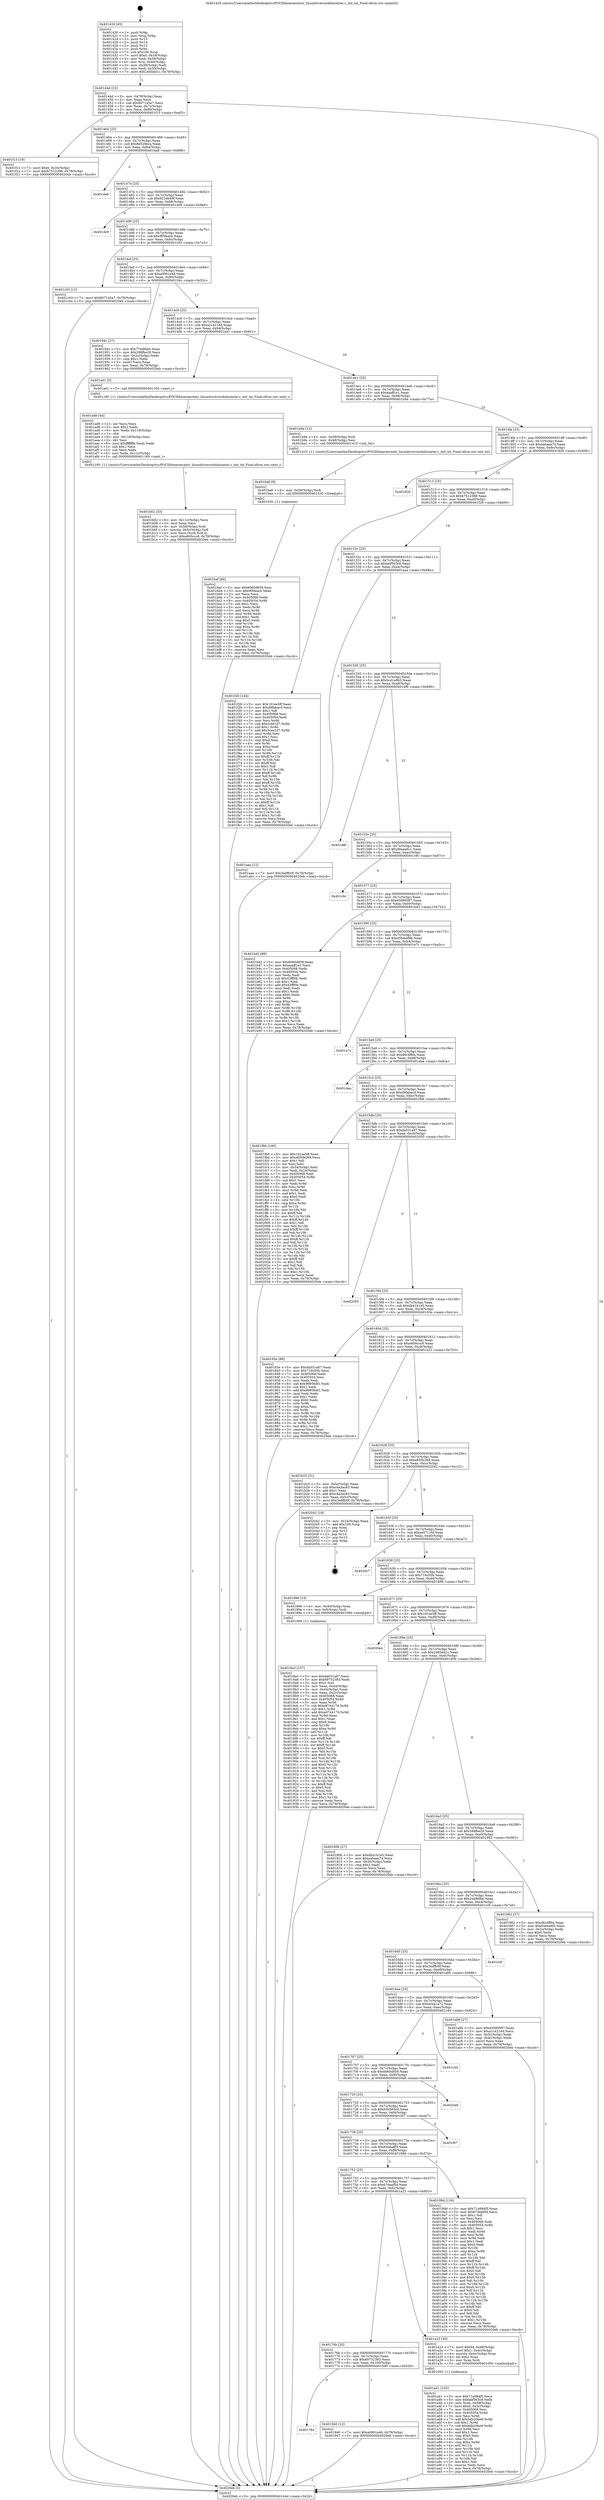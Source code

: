 digraph "0x401420" {
  label = "0x401420 (/mnt/c/Users/mathe/Desktop/tcc/POCII/binaries/extr_linuxdriversisdnhisaxtei.c_init_tei_Final-ollvm.out::main(0))"
  labelloc = "t"
  node[shape=record]

  Entry [label="",width=0.3,height=0.3,shape=circle,fillcolor=black,style=filled]
  "0x40144d" [label="{
     0x40144d [23]\l
     | [instrs]\l
     &nbsp;&nbsp;0x40144d \<+3\>: mov -0x78(%rbp),%eax\l
     &nbsp;&nbsp;0x401450 \<+2\>: mov %eax,%ecx\l
     &nbsp;&nbsp;0x401452 \<+6\>: sub $0x807145a7,%ecx\l
     &nbsp;&nbsp;0x401458 \<+3\>: mov %eax,-0x7c(%rbp)\l
     &nbsp;&nbsp;0x40145b \<+3\>: mov %ecx,-0x80(%rbp)\l
     &nbsp;&nbsp;0x40145e \<+6\>: je 0000000000401f13 \<main+0xaf3\>\l
  }"]
  "0x401f13" [label="{
     0x401f13 [19]\l
     | [instrs]\l
     &nbsp;&nbsp;0x401f13 \<+7\>: movl $0x0,-0x34(%rbp)\l
     &nbsp;&nbsp;0x401f1a \<+7\>: movl $0xb7512398,-0x78(%rbp)\l
     &nbsp;&nbsp;0x401f21 \<+5\>: jmp 00000000004020eb \<main+0xccb\>\l
  }"]
  "0x401464" [label="{
     0x401464 [25]\l
     | [instrs]\l
     &nbsp;&nbsp;0x401464 \<+5\>: jmp 0000000000401469 \<main+0x49\>\l
     &nbsp;&nbsp;0x401469 \<+3\>: mov -0x7c(%rbp),%eax\l
     &nbsp;&nbsp;0x40146c \<+5\>: sub $0x8e529eca,%eax\l
     &nbsp;&nbsp;0x401471 \<+6\>: mov %eax,-0x84(%rbp)\l
     &nbsp;&nbsp;0x401477 \<+6\>: je 0000000000401da8 \<main+0x988\>\l
  }"]
  Exit [label="",width=0.3,height=0.3,shape=circle,fillcolor=black,style=filled,peripheries=2]
  "0x401da8" [label="{
     0x401da8\l
  }", style=dashed]
  "0x40147d" [label="{
     0x40147d [25]\l
     | [instrs]\l
     &nbsp;&nbsp;0x40147d \<+5\>: jmp 0000000000401482 \<main+0x62\>\l
     &nbsp;&nbsp;0x401482 \<+3\>: mov -0x7c(%rbp),%eax\l
     &nbsp;&nbsp;0x401485 \<+5\>: sub $0x9234b49f,%eax\l
     &nbsp;&nbsp;0x40148a \<+6\>: mov %eax,-0x88(%rbp)\l
     &nbsp;&nbsp;0x401490 \<+6\>: je 0000000000401dc9 \<main+0x9a9\>\l
  }"]
  "0x401baf" [label="{
     0x401baf [84]\l
     | [instrs]\l
     &nbsp;&nbsp;0x401baf \<+5\>: mov $0x6060d859,%esi\l
     &nbsp;&nbsp;0x401bb4 \<+5\>: mov $0x9f5feacb,%eax\l
     &nbsp;&nbsp;0x401bb9 \<+2\>: xor %ecx,%ecx\l
     &nbsp;&nbsp;0x401bbb \<+7\>: mov 0x405068,%edx\l
     &nbsp;&nbsp;0x401bc2 \<+8\>: mov 0x405054,%r8d\l
     &nbsp;&nbsp;0x401bca \<+3\>: sub $0x1,%ecx\l
     &nbsp;&nbsp;0x401bcd \<+3\>: mov %edx,%r9d\l
     &nbsp;&nbsp;0x401bd0 \<+3\>: add %ecx,%r9d\l
     &nbsp;&nbsp;0x401bd3 \<+4\>: imul %r9d,%edx\l
     &nbsp;&nbsp;0x401bd7 \<+3\>: and $0x1,%edx\l
     &nbsp;&nbsp;0x401bda \<+3\>: cmp $0x0,%edx\l
     &nbsp;&nbsp;0x401bdd \<+4\>: sete %r10b\l
     &nbsp;&nbsp;0x401be1 \<+4\>: cmp $0xa,%r8d\l
     &nbsp;&nbsp;0x401be5 \<+4\>: setl %r11b\l
     &nbsp;&nbsp;0x401be9 \<+3\>: mov %r10b,%bl\l
     &nbsp;&nbsp;0x401bec \<+3\>: and %r11b,%bl\l
     &nbsp;&nbsp;0x401bef \<+3\>: xor %r11b,%r10b\l
     &nbsp;&nbsp;0x401bf2 \<+3\>: or %r10b,%bl\l
     &nbsp;&nbsp;0x401bf5 \<+3\>: test $0x1,%bl\l
     &nbsp;&nbsp;0x401bf8 \<+3\>: cmovne %eax,%esi\l
     &nbsp;&nbsp;0x401bfb \<+3\>: mov %esi,-0x78(%rbp)\l
     &nbsp;&nbsp;0x401bfe \<+5\>: jmp 00000000004020eb \<main+0xccb\>\l
  }"]
  "0x401dc9" [label="{
     0x401dc9\l
  }", style=dashed]
  "0x401496" [label="{
     0x401496 [25]\l
     | [instrs]\l
     &nbsp;&nbsp;0x401496 \<+5\>: jmp 000000000040149b \<main+0x7b\>\l
     &nbsp;&nbsp;0x40149b \<+3\>: mov -0x7c(%rbp),%eax\l
     &nbsp;&nbsp;0x40149e \<+5\>: sub $0x9f5feacb,%eax\l
     &nbsp;&nbsp;0x4014a3 \<+6\>: mov %eax,-0x8c(%rbp)\l
     &nbsp;&nbsp;0x4014a9 \<+6\>: je 0000000000401c03 \<main+0x7e3\>\l
  }"]
  "0x401ba6" [label="{
     0x401ba6 [9]\l
     | [instrs]\l
     &nbsp;&nbsp;0x401ba6 \<+4\>: mov -0x58(%rbp),%rdi\l
     &nbsp;&nbsp;0x401baa \<+5\>: call 0000000000401030 \<free@plt\>\l
     | [calls]\l
     &nbsp;&nbsp;0x401030 \{1\} (unknown)\l
  }"]
  "0x401c03" [label="{
     0x401c03 [12]\l
     | [instrs]\l
     &nbsp;&nbsp;0x401c03 \<+7\>: movl $0x807145a7,-0x78(%rbp)\l
     &nbsp;&nbsp;0x401c0a \<+5\>: jmp 00000000004020eb \<main+0xccb\>\l
  }"]
  "0x4014af" [label="{
     0x4014af [25]\l
     | [instrs]\l
     &nbsp;&nbsp;0x4014af \<+5\>: jmp 00000000004014b4 \<main+0x94\>\l
     &nbsp;&nbsp;0x4014b4 \<+3\>: mov -0x7c(%rbp),%eax\l
     &nbsp;&nbsp;0x4014b7 \<+5\>: sub $0xa0901e48,%eax\l
     &nbsp;&nbsp;0x4014bc \<+6\>: mov %eax,-0x90(%rbp)\l
     &nbsp;&nbsp;0x4014c2 \<+6\>: je 000000000040194c \<main+0x52c\>\l
  }"]
  "0x401b02" [label="{
     0x401b02 [33]\l
     | [instrs]\l
     &nbsp;&nbsp;0x401b02 \<+6\>: mov -0x11c(%rbp),%ecx\l
     &nbsp;&nbsp;0x401b08 \<+3\>: imul %eax,%ecx\l
     &nbsp;&nbsp;0x401b0b \<+4\>: mov -0x58(%rbp),%rdi\l
     &nbsp;&nbsp;0x401b0f \<+4\>: movslq -0x5c(%rbp),%r8\l
     &nbsp;&nbsp;0x401b13 \<+4\>: mov %ecx,(%rdi,%r8,4)\l
     &nbsp;&nbsp;0x401b17 \<+7\>: movl $0xe600ccc9,-0x78(%rbp)\l
     &nbsp;&nbsp;0x401b1e \<+5\>: jmp 00000000004020eb \<main+0xccb\>\l
  }"]
  "0x40194c" [label="{
     0x40194c [27]\l
     | [instrs]\l
     &nbsp;&nbsp;0x40194c \<+5\>: mov $0x77edfd44,%eax\l
     &nbsp;&nbsp;0x401951 \<+5\>: mov $0x288fbe29,%ecx\l
     &nbsp;&nbsp;0x401956 \<+3\>: mov -0x2c(%rbp),%edx\l
     &nbsp;&nbsp;0x401959 \<+3\>: cmp $0x1,%edx\l
     &nbsp;&nbsp;0x40195c \<+3\>: cmovl %ecx,%eax\l
     &nbsp;&nbsp;0x40195f \<+3\>: mov %eax,-0x78(%rbp)\l
     &nbsp;&nbsp;0x401962 \<+5\>: jmp 00000000004020eb \<main+0xccb\>\l
  }"]
  "0x4014c8" [label="{
     0x4014c8 [25]\l
     | [instrs]\l
     &nbsp;&nbsp;0x4014c8 \<+5\>: jmp 00000000004014cd \<main+0xad\>\l
     &nbsp;&nbsp;0x4014cd \<+3\>: mov -0x7c(%rbp),%eax\l
     &nbsp;&nbsp;0x4014d0 \<+5\>: sub $0xa1c4216d,%eax\l
     &nbsp;&nbsp;0x4014d5 \<+6\>: mov %eax,-0x94(%rbp)\l
     &nbsp;&nbsp;0x4014db \<+6\>: je 0000000000401ad1 \<main+0x6b1\>\l
  }"]
  "0x401ad6" [label="{
     0x401ad6 [44]\l
     | [instrs]\l
     &nbsp;&nbsp;0x401ad6 \<+2\>: xor %ecx,%ecx\l
     &nbsp;&nbsp;0x401ad8 \<+5\>: mov $0x2,%edx\l
     &nbsp;&nbsp;0x401add \<+6\>: mov %edx,-0x118(%rbp)\l
     &nbsp;&nbsp;0x401ae3 \<+1\>: cltd\l
     &nbsp;&nbsp;0x401ae4 \<+6\>: mov -0x118(%rbp),%esi\l
     &nbsp;&nbsp;0x401aea \<+2\>: idiv %esi\l
     &nbsp;&nbsp;0x401aec \<+6\>: imul $0xfffffffe,%edx,%edx\l
     &nbsp;&nbsp;0x401af2 \<+3\>: sub $0x1,%ecx\l
     &nbsp;&nbsp;0x401af5 \<+2\>: sub %ecx,%edx\l
     &nbsp;&nbsp;0x401af7 \<+6\>: mov %edx,-0x11c(%rbp)\l
     &nbsp;&nbsp;0x401afd \<+5\>: call 0000000000401160 \<next_i\>\l
     | [calls]\l
     &nbsp;&nbsp;0x401160 \{1\} (/mnt/c/Users/mathe/Desktop/tcc/POCII/binaries/extr_linuxdriversisdnhisaxtei.c_init_tei_Final-ollvm.out::next_i)\l
  }"]
  "0x401ad1" [label="{
     0x401ad1 [5]\l
     | [instrs]\l
     &nbsp;&nbsp;0x401ad1 \<+5\>: call 0000000000401160 \<next_i\>\l
     | [calls]\l
     &nbsp;&nbsp;0x401160 \{1\} (/mnt/c/Users/mathe/Desktop/tcc/POCII/binaries/extr_linuxdriversisdnhisaxtei.c_init_tei_Final-ollvm.out::next_i)\l
  }"]
  "0x4014e1" [label="{
     0x4014e1 [25]\l
     | [instrs]\l
     &nbsp;&nbsp;0x4014e1 \<+5\>: jmp 00000000004014e6 \<main+0xc6\>\l
     &nbsp;&nbsp;0x4014e6 \<+3\>: mov -0x7c(%rbp),%eax\l
     &nbsp;&nbsp;0x4014e9 \<+5\>: sub $0xaaaff1e1,%eax\l
     &nbsp;&nbsp;0x4014ee \<+6\>: mov %eax,-0x98(%rbp)\l
     &nbsp;&nbsp;0x4014f4 \<+6\>: je 0000000000401b9a \<main+0x77a\>\l
  }"]
  "0x401a41" [label="{
     0x401a41 [105]\l
     | [instrs]\l
     &nbsp;&nbsp;0x401a41 \<+5\>: mov $0x71a984f5,%ecx\l
     &nbsp;&nbsp;0x401a46 \<+5\>: mov $0xbbf563c8,%edx\l
     &nbsp;&nbsp;0x401a4b \<+4\>: mov %rax,-0x58(%rbp)\l
     &nbsp;&nbsp;0x401a4f \<+7\>: movl $0x0,-0x5c(%rbp)\l
     &nbsp;&nbsp;0x401a56 \<+7\>: mov 0x405068,%esi\l
     &nbsp;&nbsp;0x401a5d \<+8\>: mov 0x405054,%r8d\l
     &nbsp;&nbsp;0x401a65 \<+3\>: mov %esi,%r9d\l
     &nbsp;&nbsp;0x401a68 \<+7\>: add $0xbdb20be9,%r9d\l
     &nbsp;&nbsp;0x401a6f \<+4\>: sub $0x1,%r9d\l
     &nbsp;&nbsp;0x401a73 \<+7\>: sub $0xbdb20be9,%r9d\l
     &nbsp;&nbsp;0x401a7a \<+4\>: imul %r9d,%esi\l
     &nbsp;&nbsp;0x401a7e \<+3\>: and $0x1,%esi\l
     &nbsp;&nbsp;0x401a81 \<+3\>: cmp $0x0,%esi\l
     &nbsp;&nbsp;0x401a84 \<+4\>: sete %r10b\l
     &nbsp;&nbsp;0x401a88 \<+4\>: cmp $0xa,%r8d\l
     &nbsp;&nbsp;0x401a8c \<+4\>: setl %r11b\l
     &nbsp;&nbsp;0x401a90 \<+3\>: mov %r10b,%bl\l
     &nbsp;&nbsp;0x401a93 \<+3\>: and %r11b,%bl\l
     &nbsp;&nbsp;0x401a96 \<+3\>: xor %r11b,%r10b\l
     &nbsp;&nbsp;0x401a99 \<+3\>: or %r10b,%bl\l
     &nbsp;&nbsp;0x401a9c \<+3\>: test $0x1,%bl\l
     &nbsp;&nbsp;0x401a9f \<+3\>: cmovne %edx,%ecx\l
     &nbsp;&nbsp;0x401aa2 \<+3\>: mov %ecx,-0x78(%rbp)\l
     &nbsp;&nbsp;0x401aa5 \<+5\>: jmp 00000000004020eb \<main+0xccb\>\l
  }"]
  "0x401b9a" [label="{
     0x401b9a [12]\l
     | [instrs]\l
     &nbsp;&nbsp;0x401b9a \<+4\>: mov -0x58(%rbp),%rdi\l
     &nbsp;&nbsp;0x401b9e \<+3\>: mov -0x48(%rbp),%esi\l
     &nbsp;&nbsp;0x401ba1 \<+5\>: call 0000000000401410 \<init_tei\>\l
     | [calls]\l
     &nbsp;&nbsp;0x401410 \{1\} (/mnt/c/Users/mathe/Desktop/tcc/POCII/binaries/extr_linuxdriversisdnhisaxtei.c_init_tei_Final-ollvm.out::init_tei)\l
  }"]
  "0x4014fa" [label="{
     0x4014fa [25]\l
     | [instrs]\l
     &nbsp;&nbsp;0x4014fa \<+5\>: jmp 00000000004014ff \<main+0xdf\>\l
     &nbsp;&nbsp;0x4014ff \<+3\>: mov -0x7c(%rbp),%eax\l
     &nbsp;&nbsp;0x401502 \<+5\>: sub $0xaabaea74,%eax\l
     &nbsp;&nbsp;0x401507 \<+6\>: mov %eax,-0x9c(%rbp)\l
     &nbsp;&nbsp;0x40150d \<+6\>: je 0000000000401826 \<main+0x406\>\l
  }"]
  "0x401784" [label="{
     0x401784\l
  }", style=dashed]
  "0x401826" [label="{
     0x401826\l
  }", style=dashed]
  "0x401513" [label="{
     0x401513 [25]\l
     | [instrs]\l
     &nbsp;&nbsp;0x401513 \<+5\>: jmp 0000000000401518 \<main+0xf8\>\l
     &nbsp;&nbsp;0x401518 \<+3\>: mov -0x7c(%rbp),%eax\l
     &nbsp;&nbsp;0x40151b \<+5\>: sub $0xb7512398,%eax\l
     &nbsp;&nbsp;0x401520 \<+6\>: mov %eax,-0xa0(%rbp)\l
     &nbsp;&nbsp;0x401526 \<+6\>: je 0000000000401f26 \<main+0xb06\>\l
  }"]
  "0x401940" [label="{
     0x401940 [12]\l
     | [instrs]\l
     &nbsp;&nbsp;0x401940 \<+7\>: movl $0xa0901e48,-0x78(%rbp)\l
     &nbsp;&nbsp;0x401947 \<+5\>: jmp 00000000004020eb \<main+0xccb\>\l
  }"]
  "0x401f26" [label="{
     0x401f26 [144]\l
     | [instrs]\l
     &nbsp;&nbsp;0x401f26 \<+5\>: mov $0x191ee5ff,%eax\l
     &nbsp;&nbsp;0x401f2b \<+5\>: mov $0xd9fabac4,%ecx\l
     &nbsp;&nbsp;0x401f30 \<+2\>: mov $0x1,%dl\l
     &nbsp;&nbsp;0x401f32 \<+7\>: mov 0x405068,%esi\l
     &nbsp;&nbsp;0x401f39 \<+7\>: mov 0x405054,%edi\l
     &nbsp;&nbsp;0x401f40 \<+3\>: mov %esi,%r8d\l
     &nbsp;&nbsp;0x401f43 \<+7\>: sub $0x3cee1d7,%r8d\l
     &nbsp;&nbsp;0x401f4a \<+4\>: sub $0x1,%r8d\l
     &nbsp;&nbsp;0x401f4e \<+7\>: add $0x3cee1d7,%r8d\l
     &nbsp;&nbsp;0x401f55 \<+4\>: imul %r8d,%esi\l
     &nbsp;&nbsp;0x401f59 \<+3\>: and $0x1,%esi\l
     &nbsp;&nbsp;0x401f5c \<+3\>: cmp $0x0,%esi\l
     &nbsp;&nbsp;0x401f5f \<+4\>: sete %r9b\l
     &nbsp;&nbsp;0x401f63 \<+3\>: cmp $0xa,%edi\l
     &nbsp;&nbsp;0x401f66 \<+4\>: setl %r10b\l
     &nbsp;&nbsp;0x401f6a \<+3\>: mov %r9b,%r11b\l
     &nbsp;&nbsp;0x401f6d \<+4\>: xor $0xff,%r11b\l
     &nbsp;&nbsp;0x401f71 \<+3\>: mov %r10b,%bl\l
     &nbsp;&nbsp;0x401f74 \<+3\>: xor $0xff,%bl\l
     &nbsp;&nbsp;0x401f77 \<+3\>: xor $0x1,%dl\l
     &nbsp;&nbsp;0x401f7a \<+3\>: mov %r11b,%r14b\l
     &nbsp;&nbsp;0x401f7d \<+4\>: and $0xff,%r14b\l
     &nbsp;&nbsp;0x401f81 \<+3\>: and %dl,%r9b\l
     &nbsp;&nbsp;0x401f84 \<+3\>: mov %bl,%r15b\l
     &nbsp;&nbsp;0x401f87 \<+4\>: and $0xff,%r15b\l
     &nbsp;&nbsp;0x401f8b \<+3\>: and %dl,%r10b\l
     &nbsp;&nbsp;0x401f8e \<+3\>: or %r9b,%r14b\l
     &nbsp;&nbsp;0x401f91 \<+3\>: or %r10b,%r15b\l
     &nbsp;&nbsp;0x401f94 \<+3\>: xor %r15b,%r14b\l
     &nbsp;&nbsp;0x401f97 \<+3\>: or %bl,%r11b\l
     &nbsp;&nbsp;0x401f9a \<+4\>: xor $0xff,%r11b\l
     &nbsp;&nbsp;0x401f9e \<+3\>: or $0x1,%dl\l
     &nbsp;&nbsp;0x401fa1 \<+3\>: and %dl,%r11b\l
     &nbsp;&nbsp;0x401fa4 \<+3\>: or %r11b,%r14b\l
     &nbsp;&nbsp;0x401fa7 \<+4\>: test $0x1,%r14b\l
     &nbsp;&nbsp;0x401fab \<+3\>: cmovne %ecx,%eax\l
     &nbsp;&nbsp;0x401fae \<+3\>: mov %eax,-0x78(%rbp)\l
     &nbsp;&nbsp;0x401fb1 \<+5\>: jmp 00000000004020eb \<main+0xccb\>\l
  }"]
  "0x40152c" [label="{
     0x40152c [25]\l
     | [instrs]\l
     &nbsp;&nbsp;0x40152c \<+5\>: jmp 0000000000401531 \<main+0x111\>\l
     &nbsp;&nbsp;0x401531 \<+3\>: mov -0x7c(%rbp),%eax\l
     &nbsp;&nbsp;0x401534 \<+5\>: sub $0xbbf563c8,%eax\l
     &nbsp;&nbsp;0x401539 \<+6\>: mov %eax,-0xa4(%rbp)\l
     &nbsp;&nbsp;0x40153f \<+6\>: je 0000000000401aaa \<main+0x68a\>\l
  }"]
  "0x40176b" [label="{
     0x40176b [25]\l
     | [instrs]\l
     &nbsp;&nbsp;0x40176b \<+5\>: jmp 0000000000401770 \<main+0x350\>\l
     &nbsp;&nbsp;0x401770 \<+3\>: mov -0x7c(%rbp),%eax\l
     &nbsp;&nbsp;0x401773 \<+5\>: sub $0x69752383,%eax\l
     &nbsp;&nbsp;0x401778 \<+6\>: mov %eax,-0x100(%rbp)\l
     &nbsp;&nbsp;0x40177e \<+6\>: je 0000000000401940 \<main+0x520\>\l
  }"]
  "0x401aaa" [label="{
     0x401aaa [12]\l
     | [instrs]\l
     &nbsp;&nbsp;0x401aaa \<+7\>: movl $0x3edffc0f,-0x78(%rbp)\l
     &nbsp;&nbsp;0x401ab1 \<+5\>: jmp 00000000004020eb \<main+0xccb\>\l
  }"]
  "0x401545" [label="{
     0x401545 [25]\l
     | [instrs]\l
     &nbsp;&nbsp;0x401545 \<+5\>: jmp 000000000040154a \<main+0x12a\>\l
     &nbsp;&nbsp;0x40154a \<+3\>: mov -0x7c(%rbp),%eax\l
     &nbsp;&nbsp;0x40154d \<+5\>: sub $0xbcd1a9b5,%eax\l
     &nbsp;&nbsp;0x401552 \<+6\>: mov %eax,-0xa8(%rbp)\l
     &nbsp;&nbsp;0x401558 \<+6\>: je 0000000000401df6 \<main+0x9d6\>\l
  }"]
  "0x401a23" [label="{
     0x401a23 [30]\l
     | [instrs]\l
     &nbsp;&nbsp;0x401a23 \<+7\>: movl $0x64,-0x48(%rbp)\l
     &nbsp;&nbsp;0x401a2a \<+7\>: movl $0x1,-0x4c(%rbp)\l
     &nbsp;&nbsp;0x401a31 \<+4\>: movslq -0x4c(%rbp),%rax\l
     &nbsp;&nbsp;0x401a35 \<+4\>: shl $0x2,%rax\l
     &nbsp;&nbsp;0x401a39 \<+3\>: mov %rax,%rdi\l
     &nbsp;&nbsp;0x401a3c \<+5\>: call 0000000000401050 \<malloc@plt\>\l
     | [calls]\l
     &nbsp;&nbsp;0x401050 \{1\} (unknown)\l
  }"]
  "0x401df6" [label="{
     0x401df6\l
  }", style=dashed]
  "0x40155e" [label="{
     0x40155e [25]\l
     | [instrs]\l
     &nbsp;&nbsp;0x40155e \<+5\>: jmp 0000000000401563 \<main+0x143\>\l
     &nbsp;&nbsp;0x401563 \<+3\>: mov -0x7c(%rbp),%eax\l
     &nbsp;&nbsp;0x401566 \<+5\>: sub $0xd0aaa6c1,%eax\l
     &nbsp;&nbsp;0x40156b \<+6\>: mov %eax,-0xac(%rbp)\l
     &nbsp;&nbsp;0x401571 \<+6\>: je 0000000000401c9c \<main+0x87c\>\l
  }"]
  "0x401752" [label="{
     0x401752 [25]\l
     | [instrs]\l
     &nbsp;&nbsp;0x401752 \<+5\>: jmp 0000000000401757 \<main+0x337\>\l
     &nbsp;&nbsp;0x401757 \<+3\>: mov -0x7c(%rbp),%eax\l
     &nbsp;&nbsp;0x40175a \<+5\>: sub $0x67deaf5d,%eax\l
     &nbsp;&nbsp;0x40175f \<+6\>: mov %eax,-0xfc(%rbp)\l
     &nbsp;&nbsp;0x401765 \<+6\>: je 0000000000401a23 \<main+0x603\>\l
  }"]
  "0x401c9c" [label="{
     0x401c9c\l
  }", style=dashed]
  "0x401577" [label="{
     0x401577 [25]\l
     | [instrs]\l
     &nbsp;&nbsp;0x401577 \<+5\>: jmp 000000000040157c \<main+0x15c\>\l
     &nbsp;&nbsp;0x40157c \<+3\>: mov -0x7c(%rbp),%eax\l
     &nbsp;&nbsp;0x40157f \<+5\>: sub $0xd3089587,%eax\l
     &nbsp;&nbsp;0x401584 \<+6\>: mov %eax,-0xb0(%rbp)\l
     &nbsp;&nbsp;0x40158a \<+6\>: je 0000000000401b42 \<main+0x722\>\l
  }"]
  "0x40199d" [label="{
     0x40199d [134]\l
     | [instrs]\l
     &nbsp;&nbsp;0x40199d \<+5\>: mov $0x71a984f5,%eax\l
     &nbsp;&nbsp;0x4019a2 \<+5\>: mov $0x67deaf5d,%ecx\l
     &nbsp;&nbsp;0x4019a7 \<+2\>: mov $0x1,%dl\l
     &nbsp;&nbsp;0x4019a9 \<+2\>: xor %esi,%esi\l
     &nbsp;&nbsp;0x4019ab \<+7\>: mov 0x405068,%edi\l
     &nbsp;&nbsp;0x4019b2 \<+8\>: mov 0x405054,%r8d\l
     &nbsp;&nbsp;0x4019ba \<+3\>: sub $0x1,%esi\l
     &nbsp;&nbsp;0x4019bd \<+3\>: mov %edi,%r9d\l
     &nbsp;&nbsp;0x4019c0 \<+3\>: add %esi,%r9d\l
     &nbsp;&nbsp;0x4019c3 \<+4\>: imul %r9d,%edi\l
     &nbsp;&nbsp;0x4019c7 \<+3\>: and $0x1,%edi\l
     &nbsp;&nbsp;0x4019ca \<+3\>: cmp $0x0,%edi\l
     &nbsp;&nbsp;0x4019cd \<+4\>: sete %r10b\l
     &nbsp;&nbsp;0x4019d1 \<+4\>: cmp $0xa,%r8d\l
     &nbsp;&nbsp;0x4019d5 \<+4\>: setl %r11b\l
     &nbsp;&nbsp;0x4019d9 \<+3\>: mov %r10b,%bl\l
     &nbsp;&nbsp;0x4019dc \<+3\>: xor $0xff,%bl\l
     &nbsp;&nbsp;0x4019df \<+3\>: mov %r11b,%r14b\l
     &nbsp;&nbsp;0x4019e2 \<+4\>: xor $0xff,%r14b\l
     &nbsp;&nbsp;0x4019e6 \<+3\>: xor $0x0,%dl\l
     &nbsp;&nbsp;0x4019e9 \<+3\>: mov %bl,%r15b\l
     &nbsp;&nbsp;0x4019ec \<+4\>: and $0x0,%r15b\l
     &nbsp;&nbsp;0x4019f0 \<+3\>: and %dl,%r10b\l
     &nbsp;&nbsp;0x4019f3 \<+3\>: mov %r14b,%r12b\l
     &nbsp;&nbsp;0x4019f6 \<+4\>: and $0x0,%r12b\l
     &nbsp;&nbsp;0x4019fa \<+3\>: and %dl,%r11b\l
     &nbsp;&nbsp;0x4019fd \<+3\>: or %r10b,%r15b\l
     &nbsp;&nbsp;0x401a00 \<+3\>: or %r11b,%r12b\l
     &nbsp;&nbsp;0x401a03 \<+3\>: xor %r12b,%r15b\l
     &nbsp;&nbsp;0x401a06 \<+3\>: or %r14b,%bl\l
     &nbsp;&nbsp;0x401a09 \<+3\>: xor $0xff,%bl\l
     &nbsp;&nbsp;0x401a0c \<+3\>: or $0x0,%dl\l
     &nbsp;&nbsp;0x401a0f \<+2\>: and %dl,%bl\l
     &nbsp;&nbsp;0x401a11 \<+3\>: or %bl,%r15b\l
     &nbsp;&nbsp;0x401a14 \<+4\>: test $0x1,%r15b\l
     &nbsp;&nbsp;0x401a18 \<+3\>: cmovne %ecx,%eax\l
     &nbsp;&nbsp;0x401a1b \<+3\>: mov %eax,-0x78(%rbp)\l
     &nbsp;&nbsp;0x401a1e \<+5\>: jmp 00000000004020eb \<main+0xccb\>\l
  }"]
  "0x401b42" [label="{
     0x401b42 [88]\l
     | [instrs]\l
     &nbsp;&nbsp;0x401b42 \<+5\>: mov $0x6060d859,%eax\l
     &nbsp;&nbsp;0x401b47 \<+5\>: mov $0xaaaff1e1,%ecx\l
     &nbsp;&nbsp;0x401b4c \<+7\>: mov 0x405068,%edx\l
     &nbsp;&nbsp;0x401b53 \<+7\>: mov 0x405054,%esi\l
     &nbsp;&nbsp;0x401b5a \<+2\>: mov %edx,%edi\l
     &nbsp;&nbsp;0x401b5c \<+6\>: sub $0x43fff0b,%edi\l
     &nbsp;&nbsp;0x401b62 \<+3\>: sub $0x1,%edi\l
     &nbsp;&nbsp;0x401b65 \<+6\>: add $0x43fff0b,%edi\l
     &nbsp;&nbsp;0x401b6b \<+3\>: imul %edi,%edx\l
     &nbsp;&nbsp;0x401b6e \<+3\>: and $0x1,%edx\l
     &nbsp;&nbsp;0x401b71 \<+3\>: cmp $0x0,%edx\l
     &nbsp;&nbsp;0x401b74 \<+4\>: sete %r8b\l
     &nbsp;&nbsp;0x401b78 \<+3\>: cmp $0xa,%esi\l
     &nbsp;&nbsp;0x401b7b \<+4\>: setl %r9b\l
     &nbsp;&nbsp;0x401b7f \<+3\>: mov %r8b,%r10b\l
     &nbsp;&nbsp;0x401b82 \<+3\>: and %r9b,%r10b\l
     &nbsp;&nbsp;0x401b85 \<+3\>: xor %r9b,%r8b\l
     &nbsp;&nbsp;0x401b88 \<+3\>: or %r8b,%r10b\l
     &nbsp;&nbsp;0x401b8b \<+4\>: test $0x1,%r10b\l
     &nbsp;&nbsp;0x401b8f \<+3\>: cmovne %ecx,%eax\l
     &nbsp;&nbsp;0x401b92 \<+3\>: mov %eax,-0x78(%rbp)\l
     &nbsp;&nbsp;0x401b95 \<+5\>: jmp 00000000004020eb \<main+0xccb\>\l
  }"]
  "0x401590" [label="{
     0x401590 [25]\l
     | [instrs]\l
     &nbsp;&nbsp;0x401590 \<+5\>: jmp 0000000000401595 \<main+0x175\>\l
     &nbsp;&nbsp;0x401595 \<+3\>: mov -0x7c(%rbp),%eax\l
     &nbsp;&nbsp;0x401598 \<+5\>: sub $0xd5b4dd9b,%eax\l
     &nbsp;&nbsp;0x40159d \<+6\>: mov %eax,-0xb4(%rbp)\l
     &nbsp;&nbsp;0x4015a3 \<+6\>: je 0000000000401e7c \<main+0xa5c\>\l
  }"]
  "0x401739" [label="{
     0x401739 [25]\l
     | [instrs]\l
     &nbsp;&nbsp;0x401739 \<+5\>: jmp 000000000040173e \<main+0x31e\>\l
     &nbsp;&nbsp;0x40173e \<+3\>: mov -0x7c(%rbp),%eax\l
     &nbsp;&nbsp;0x401741 \<+5\>: sub $0x63e6a8f3,%eax\l
     &nbsp;&nbsp;0x401746 \<+6\>: mov %eax,-0xf8(%rbp)\l
     &nbsp;&nbsp;0x40174c \<+6\>: je 000000000040199d \<main+0x57d\>\l
  }"]
  "0x401e7c" [label="{
     0x401e7c\l
  }", style=dashed]
  "0x4015a9" [label="{
     0x4015a9 [25]\l
     | [instrs]\l
     &nbsp;&nbsp;0x4015a9 \<+5\>: jmp 00000000004015ae \<main+0x18e\>\l
     &nbsp;&nbsp;0x4015ae \<+3\>: mov -0x7c(%rbp),%eax\l
     &nbsp;&nbsp;0x4015b1 \<+5\>: sub $0xd6c4ff0a,%eax\l
     &nbsp;&nbsp;0x4015b6 \<+6\>: mov %eax,-0xb8(%rbp)\l
     &nbsp;&nbsp;0x4015bc \<+6\>: je 0000000000401dea \<main+0x9ca\>\l
  }"]
  "0x401f07" [label="{
     0x401f07\l
  }", style=dashed]
  "0x401dea" [label="{
     0x401dea\l
  }", style=dashed]
  "0x4015c2" [label="{
     0x4015c2 [25]\l
     | [instrs]\l
     &nbsp;&nbsp;0x4015c2 \<+5\>: jmp 00000000004015c7 \<main+0x1a7\>\l
     &nbsp;&nbsp;0x4015c7 \<+3\>: mov -0x7c(%rbp),%eax\l
     &nbsp;&nbsp;0x4015ca \<+5\>: sub $0xd9fabac4,%eax\l
     &nbsp;&nbsp;0x4015cf \<+6\>: mov %eax,-0xbc(%rbp)\l
     &nbsp;&nbsp;0x4015d5 \<+6\>: je 0000000000401fb6 \<main+0xb96\>\l
  }"]
  "0x401720" [label="{
     0x401720 [25]\l
     | [instrs]\l
     &nbsp;&nbsp;0x401720 \<+5\>: jmp 0000000000401725 \<main+0x305\>\l
     &nbsp;&nbsp;0x401725 \<+3\>: mov -0x7c(%rbp),%eax\l
     &nbsp;&nbsp;0x401728 \<+5\>: sub $0x63b563e0,%eax\l
     &nbsp;&nbsp;0x40172d \<+6\>: mov %eax,-0xf4(%rbp)\l
     &nbsp;&nbsp;0x401733 \<+6\>: je 0000000000401f07 \<main+0xae7\>\l
  }"]
  "0x401fb6" [label="{
     0x401fb6 [140]\l
     | [instrs]\l
     &nbsp;&nbsp;0x401fb6 \<+5\>: mov $0x191ee5ff,%eax\l
     &nbsp;&nbsp;0x401fbb \<+5\>: mov $0xe850b269,%ecx\l
     &nbsp;&nbsp;0x401fc0 \<+2\>: mov $0x1,%dl\l
     &nbsp;&nbsp;0x401fc2 \<+2\>: xor %esi,%esi\l
     &nbsp;&nbsp;0x401fc4 \<+3\>: mov -0x34(%rbp),%edi\l
     &nbsp;&nbsp;0x401fc7 \<+3\>: mov %edi,-0x24(%rbp)\l
     &nbsp;&nbsp;0x401fca \<+7\>: mov 0x405068,%edi\l
     &nbsp;&nbsp;0x401fd1 \<+8\>: mov 0x405054,%r8d\l
     &nbsp;&nbsp;0x401fd9 \<+3\>: sub $0x1,%esi\l
     &nbsp;&nbsp;0x401fdc \<+3\>: mov %edi,%r9d\l
     &nbsp;&nbsp;0x401fdf \<+3\>: add %esi,%r9d\l
     &nbsp;&nbsp;0x401fe2 \<+4\>: imul %r9d,%edi\l
     &nbsp;&nbsp;0x401fe6 \<+3\>: and $0x1,%edi\l
     &nbsp;&nbsp;0x401fe9 \<+3\>: cmp $0x0,%edi\l
     &nbsp;&nbsp;0x401fec \<+4\>: sete %r10b\l
     &nbsp;&nbsp;0x401ff0 \<+4\>: cmp $0xa,%r8d\l
     &nbsp;&nbsp;0x401ff4 \<+4\>: setl %r11b\l
     &nbsp;&nbsp;0x401ff8 \<+3\>: mov %r10b,%bl\l
     &nbsp;&nbsp;0x401ffb \<+3\>: xor $0xff,%bl\l
     &nbsp;&nbsp;0x401ffe \<+3\>: mov %r11b,%r14b\l
     &nbsp;&nbsp;0x402001 \<+4\>: xor $0xff,%r14b\l
     &nbsp;&nbsp;0x402005 \<+3\>: xor $0x1,%dl\l
     &nbsp;&nbsp;0x402008 \<+3\>: mov %bl,%r15b\l
     &nbsp;&nbsp;0x40200b \<+4\>: and $0xff,%r15b\l
     &nbsp;&nbsp;0x40200f \<+3\>: and %dl,%r10b\l
     &nbsp;&nbsp;0x402012 \<+3\>: mov %r14b,%r12b\l
     &nbsp;&nbsp;0x402015 \<+4\>: and $0xff,%r12b\l
     &nbsp;&nbsp;0x402019 \<+3\>: and %dl,%r11b\l
     &nbsp;&nbsp;0x40201c \<+3\>: or %r10b,%r15b\l
     &nbsp;&nbsp;0x40201f \<+3\>: or %r11b,%r12b\l
     &nbsp;&nbsp;0x402022 \<+3\>: xor %r12b,%r15b\l
     &nbsp;&nbsp;0x402025 \<+3\>: or %r14b,%bl\l
     &nbsp;&nbsp;0x402028 \<+3\>: xor $0xff,%bl\l
     &nbsp;&nbsp;0x40202b \<+3\>: or $0x1,%dl\l
     &nbsp;&nbsp;0x40202e \<+2\>: and %dl,%bl\l
     &nbsp;&nbsp;0x402030 \<+3\>: or %bl,%r15b\l
     &nbsp;&nbsp;0x402033 \<+4\>: test $0x1,%r15b\l
     &nbsp;&nbsp;0x402037 \<+3\>: cmovne %ecx,%eax\l
     &nbsp;&nbsp;0x40203a \<+3\>: mov %eax,-0x78(%rbp)\l
     &nbsp;&nbsp;0x40203d \<+5\>: jmp 00000000004020eb \<main+0xccb\>\l
  }"]
  "0x4015db" [label="{
     0x4015db [25]\l
     | [instrs]\l
     &nbsp;&nbsp;0x4015db \<+5\>: jmp 00000000004015e0 \<main+0x1c0\>\l
     &nbsp;&nbsp;0x4015e0 \<+3\>: mov -0x7c(%rbp),%eax\l
     &nbsp;&nbsp;0x4015e3 \<+5\>: sub $0xda031a87,%eax\l
     &nbsp;&nbsp;0x4015e8 \<+6\>: mov %eax,-0xc0(%rbp)\l
     &nbsp;&nbsp;0x4015ee \<+6\>: je 0000000000402055 \<main+0xc35\>\l
  }"]
  "0x4020a6" [label="{
     0x4020a6\l
  }", style=dashed]
  "0x402055" [label="{
     0x402055\l
  }", style=dashed]
  "0x4015f4" [label="{
     0x4015f4 [25]\l
     | [instrs]\l
     &nbsp;&nbsp;0x4015f4 \<+5\>: jmp 00000000004015f9 \<main+0x1d9\>\l
     &nbsp;&nbsp;0x4015f9 \<+3\>: mov -0x7c(%rbp),%eax\l
     &nbsp;&nbsp;0x4015fc \<+5\>: sub $0xdb41b1e5,%eax\l
     &nbsp;&nbsp;0x401601 \<+6\>: mov %eax,-0xc4(%rbp)\l
     &nbsp;&nbsp;0x401607 \<+6\>: je 000000000040183e \<main+0x41e\>\l
  }"]
  "0x401707" [label="{
     0x401707 [25]\l
     | [instrs]\l
     &nbsp;&nbsp;0x401707 \<+5\>: jmp 000000000040170c \<main+0x2ec\>\l
     &nbsp;&nbsp;0x40170c \<+3\>: mov -0x7c(%rbp),%eax\l
     &nbsp;&nbsp;0x40170f \<+5\>: sub $0x6060d859,%eax\l
     &nbsp;&nbsp;0x401714 \<+6\>: mov %eax,-0xf0(%rbp)\l
     &nbsp;&nbsp;0x40171a \<+6\>: je 00000000004020a6 \<main+0xc86\>\l
  }"]
  "0x40183e" [label="{
     0x40183e [88]\l
     | [instrs]\l
     &nbsp;&nbsp;0x40183e \<+5\>: mov $0xda031a87,%eax\l
     &nbsp;&nbsp;0x401843 \<+5\>: mov $0x716c05b,%ecx\l
     &nbsp;&nbsp;0x401848 \<+7\>: mov 0x405068,%edx\l
     &nbsp;&nbsp;0x40184f \<+7\>: mov 0x405054,%esi\l
     &nbsp;&nbsp;0x401856 \<+2\>: mov %edx,%edi\l
     &nbsp;&nbsp;0x401858 \<+6\>: sub $0x99956df1,%edi\l
     &nbsp;&nbsp;0x40185e \<+3\>: sub $0x1,%edi\l
     &nbsp;&nbsp;0x401861 \<+6\>: add $0x99956df1,%edi\l
     &nbsp;&nbsp;0x401867 \<+3\>: imul %edi,%edx\l
     &nbsp;&nbsp;0x40186a \<+3\>: and $0x1,%edx\l
     &nbsp;&nbsp;0x40186d \<+3\>: cmp $0x0,%edx\l
     &nbsp;&nbsp;0x401870 \<+4\>: sete %r8b\l
     &nbsp;&nbsp;0x401874 \<+3\>: cmp $0xa,%esi\l
     &nbsp;&nbsp;0x401877 \<+4\>: setl %r9b\l
     &nbsp;&nbsp;0x40187b \<+3\>: mov %r8b,%r10b\l
     &nbsp;&nbsp;0x40187e \<+3\>: and %r9b,%r10b\l
     &nbsp;&nbsp;0x401881 \<+3\>: xor %r9b,%r8b\l
     &nbsp;&nbsp;0x401884 \<+3\>: or %r8b,%r10b\l
     &nbsp;&nbsp;0x401887 \<+4\>: test $0x1,%r10b\l
     &nbsp;&nbsp;0x40188b \<+3\>: cmovne %ecx,%eax\l
     &nbsp;&nbsp;0x40188e \<+3\>: mov %eax,-0x78(%rbp)\l
     &nbsp;&nbsp;0x401891 \<+5\>: jmp 00000000004020eb \<main+0xccb\>\l
  }"]
  "0x40160d" [label="{
     0x40160d [25]\l
     | [instrs]\l
     &nbsp;&nbsp;0x40160d \<+5\>: jmp 0000000000401612 \<main+0x1f2\>\l
     &nbsp;&nbsp;0x401612 \<+3\>: mov -0x7c(%rbp),%eax\l
     &nbsp;&nbsp;0x401615 \<+5\>: sub $0xe600ccc9,%eax\l
     &nbsp;&nbsp;0x40161a \<+6\>: mov %eax,-0xc8(%rbp)\l
     &nbsp;&nbsp;0x401620 \<+6\>: je 0000000000401b23 \<main+0x703\>\l
  }"]
  "0x401c44" [label="{
     0x401c44\l
  }", style=dashed]
  "0x401b23" [label="{
     0x401b23 [31]\l
     | [instrs]\l
     &nbsp;&nbsp;0x401b23 \<+3\>: mov -0x5c(%rbp),%eax\l
     &nbsp;&nbsp;0x401b26 \<+5\>: sub $0xc4a3ac83,%eax\l
     &nbsp;&nbsp;0x401b2b \<+3\>: add $0x1,%eax\l
     &nbsp;&nbsp;0x401b2e \<+5\>: add $0xc4a3ac83,%eax\l
     &nbsp;&nbsp;0x401b33 \<+3\>: mov %eax,-0x5c(%rbp)\l
     &nbsp;&nbsp;0x401b36 \<+7\>: movl $0x3edffc0f,-0x78(%rbp)\l
     &nbsp;&nbsp;0x401b3d \<+5\>: jmp 00000000004020eb \<main+0xccb\>\l
  }"]
  "0x401626" [label="{
     0x401626 [25]\l
     | [instrs]\l
     &nbsp;&nbsp;0x401626 \<+5\>: jmp 000000000040162b \<main+0x20b\>\l
     &nbsp;&nbsp;0x40162b \<+3\>: mov -0x7c(%rbp),%eax\l
     &nbsp;&nbsp;0x40162e \<+5\>: sub $0xe850b269,%eax\l
     &nbsp;&nbsp;0x401633 \<+6\>: mov %eax,-0xcc(%rbp)\l
     &nbsp;&nbsp;0x401639 \<+6\>: je 0000000000402042 \<main+0xc22\>\l
  }"]
  "0x4016ee" [label="{
     0x4016ee [25]\l
     | [instrs]\l
     &nbsp;&nbsp;0x4016ee \<+5\>: jmp 00000000004016f3 \<main+0x2d3\>\l
     &nbsp;&nbsp;0x4016f3 \<+3\>: mov -0x7c(%rbp),%eax\l
     &nbsp;&nbsp;0x4016f6 \<+5\>: sub $0x4cb41a72,%eax\l
     &nbsp;&nbsp;0x4016fb \<+6\>: mov %eax,-0xec(%rbp)\l
     &nbsp;&nbsp;0x401701 \<+6\>: je 0000000000401c44 \<main+0x824\>\l
  }"]
  "0x402042" [label="{
     0x402042 [19]\l
     | [instrs]\l
     &nbsp;&nbsp;0x402042 \<+3\>: mov -0x24(%rbp),%eax\l
     &nbsp;&nbsp;0x402045 \<+7\>: add $0x100,%rsp\l
     &nbsp;&nbsp;0x40204c \<+1\>: pop %rbx\l
     &nbsp;&nbsp;0x40204d \<+2\>: pop %r12\l
     &nbsp;&nbsp;0x40204f \<+2\>: pop %r14\l
     &nbsp;&nbsp;0x402051 \<+2\>: pop %r15\l
     &nbsp;&nbsp;0x402053 \<+1\>: pop %rbp\l
     &nbsp;&nbsp;0x402054 \<+1\>: ret\l
  }"]
  "0x40163f" [label="{
     0x40163f [25]\l
     | [instrs]\l
     &nbsp;&nbsp;0x40163f \<+5\>: jmp 0000000000401644 \<main+0x224\>\l
     &nbsp;&nbsp;0x401644 \<+3\>: mov -0x7c(%rbp),%eax\l
     &nbsp;&nbsp;0x401647 \<+5\>: sub $0xee07116f,%eax\l
     &nbsp;&nbsp;0x40164c \<+6\>: mov %eax,-0xd0(%rbp)\l
     &nbsp;&nbsp;0x401652 \<+6\>: je 00000000004020c7 \<main+0xca7\>\l
  }"]
  "0x401ab6" [label="{
     0x401ab6 [27]\l
     | [instrs]\l
     &nbsp;&nbsp;0x401ab6 \<+5\>: mov $0xd3089587,%eax\l
     &nbsp;&nbsp;0x401abb \<+5\>: mov $0xa1c4216d,%ecx\l
     &nbsp;&nbsp;0x401ac0 \<+3\>: mov -0x5c(%rbp),%edx\l
     &nbsp;&nbsp;0x401ac3 \<+3\>: cmp -0x4c(%rbp),%edx\l
     &nbsp;&nbsp;0x401ac6 \<+3\>: cmovl %ecx,%eax\l
     &nbsp;&nbsp;0x401ac9 \<+3\>: mov %eax,-0x78(%rbp)\l
     &nbsp;&nbsp;0x401acc \<+5\>: jmp 00000000004020eb \<main+0xccb\>\l
  }"]
  "0x4020c7" [label="{
     0x4020c7\l
  }", style=dashed]
  "0x401658" [label="{
     0x401658 [25]\l
     | [instrs]\l
     &nbsp;&nbsp;0x401658 \<+5\>: jmp 000000000040165d \<main+0x23d\>\l
     &nbsp;&nbsp;0x40165d \<+3\>: mov -0x7c(%rbp),%eax\l
     &nbsp;&nbsp;0x401660 \<+5\>: sub $0x716c05b,%eax\l
     &nbsp;&nbsp;0x401665 \<+6\>: mov %eax,-0xd4(%rbp)\l
     &nbsp;&nbsp;0x40166b \<+6\>: je 0000000000401896 \<main+0x476\>\l
  }"]
  "0x4016d5" [label="{
     0x4016d5 [25]\l
     | [instrs]\l
     &nbsp;&nbsp;0x4016d5 \<+5\>: jmp 00000000004016da \<main+0x2ba\>\l
     &nbsp;&nbsp;0x4016da \<+3\>: mov -0x7c(%rbp),%eax\l
     &nbsp;&nbsp;0x4016dd \<+5\>: sub $0x3edffc0f,%eax\l
     &nbsp;&nbsp;0x4016e2 \<+6\>: mov %eax,-0xe8(%rbp)\l
     &nbsp;&nbsp;0x4016e8 \<+6\>: je 0000000000401ab6 \<main+0x696\>\l
  }"]
  "0x401896" [label="{
     0x401896 [13]\l
     | [instrs]\l
     &nbsp;&nbsp;0x401896 \<+4\>: mov -0x40(%rbp),%rax\l
     &nbsp;&nbsp;0x40189a \<+4\>: mov 0x8(%rax),%rdi\l
     &nbsp;&nbsp;0x40189e \<+5\>: call 0000000000401060 \<atoi@plt\>\l
     | [calls]\l
     &nbsp;&nbsp;0x401060 \{1\} (unknown)\l
  }"]
  "0x401671" [label="{
     0x401671 [25]\l
     | [instrs]\l
     &nbsp;&nbsp;0x401671 \<+5\>: jmp 0000000000401676 \<main+0x256\>\l
     &nbsp;&nbsp;0x401676 \<+3\>: mov -0x7c(%rbp),%eax\l
     &nbsp;&nbsp;0x401679 \<+5\>: sub $0x191ee5ff,%eax\l
     &nbsp;&nbsp;0x40167e \<+6\>: mov %eax,-0xd8(%rbp)\l
     &nbsp;&nbsp;0x401684 \<+6\>: je 00000000004020e4 \<main+0xcc4\>\l
  }"]
  "0x401c0f" [label="{
     0x401c0f\l
  }", style=dashed]
  "0x4020e4" [label="{
     0x4020e4\l
  }", style=dashed]
  "0x40168a" [label="{
     0x40168a [25]\l
     | [instrs]\l
     &nbsp;&nbsp;0x40168a \<+5\>: jmp 000000000040168f \<main+0x26f\>\l
     &nbsp;&nbsp;0x40168f \<+3\>: mov -0x7c(%rbp),%eax\l
     &nbsp;&nbsp;0x401692 \<+5\>: sub $0x2485dd1c,%eax\l
     &nbsp;&nbsp;0x401697 \<+6\>: mov %eax,-0xdc(%rbp)\l
     &nbsp;&nbsp;0x40169d \<+6\>: je 000000000040180b \<main+0x3eb\>\l
  }"]
  "0x4016bc" [label="{
     0x4016bc [25]\l
     | [instrs]\l
     &nbsp;&nbsp;0x4016bc \<+5\>: jmp 00000000004016c1 \<main+0x2a1\>\l
     &nbsp;&nbsp;0x4016c1 \<+3\>: mov -0x7c(%rbp),%eax\l
     &nbsp;&nbsp;0x4016c4 \<+5\>: sub $0x2e496fbe,%eax\l
     &nbsp;&nbsp;0x4016c9 \<+6\>: mov %eax,-0xe4(%rbp)\l
     &nbsp;&nbsp;0x4016cf \<+6\>: je 0000000000401c0f \<main+0x7ef\>\l
  }"]
  "0x40180b" [label="{
     0x40180b [27]\l
     | [instrs]\l
     &nbsp;&nbsp;0x40180b \<+5\>: mov $0xdb41b1e5,%eax\l
     &nbsp;&nbsp;0x401810 \<+5\>: mov $0xaabaea74,%ecx\l
     &nbsp;&nbsp;0x401815 \<+3\>: mov -0x30(%rbp),%edx\l
     &nbsp;&nbsp;0x401818 \<+3\>: cmp $0x2,%edx\l
     &nbsp;&nbsp;0x40181b \<+3\>: cmovne %ecx,%eax\l
     &nbsp;&nbsp;0x40181e \<+3\>: mov %eax,-0x78(%rbp)\l
     &nbsp;&nbsp;0x401821 \<+5\>: jmp 00000000004020eb \<main+0xccb\>\l
  }"]
  "0x4016a3" [label="{
     0x4016a3 [25]\l
     | [instrs]\l
     &nbsp;&nbsp;0x4016a3 \<+5\>: jmp 00000000004016a8 \<main+0x288\>\l
     &nbsp;&nbsp;0x4016a8 \<+3\>: mov -0x7c(%rbp),%eax\l
     &nbsp;&nbsp;0x4016ab \<+5\>: sub $0x288fbe29,%eax\l
     &nbsp;&nbsp;0x4016b0 \<+6\>: mov %eax,-0xe0(%rbp)\l
     &nbsp;&nbsp;0x4016b6 \<+6\>: je 0000000000401982 \<main+0x562\>\l
  }"]
  "0x4020eb" [label="{
     0x4020eb [5]\l
     | [instrs]\l
     &nbsp;&nbsp;0x4020eb \<+5\>: jmp 000000000040144d \<main+0x2d\>\l
  }"]
  "0x401420" [label="{
     0x401420 [45]\l
     | [instrs]\l
     &nbsp;&nbsp;0x401420 \<+1\>: push %rbp\l
     &nbsp;&nbsp;0x401421 \<+3\>: mov %rsp,%rbp\l
     &nbsp;&nbsp;0x401424 \<+2\>: push %r15\l
     &nbsp;&nbsp;0x401426 \<+2\>: push %r14\l
     &nbsp;&nbsp;0x401428 \<+2\>: push %r12\l
     &nbsp;&nbsp;0x40142a \<+1\>: push %rbx\l
     &nbsp;&nbsp;0x40142b \<+7\>: sub $0x100,%rsp\l
     &nbsp;&nbsp;0x401432 \<+7\>: movl $0x0,-0x34(%rbp)\l
     &nbsp;&nbsp;0x401439 \<+3\>: mov %edi,-0x38(%rbp)\l
     &nbsp;&nbsp;0x40143c \<+4\>: mov %rsi,-0x40(%rbp)\l
     &nbsp;&nbsp;0x401440 \<+3\>: mov -0x38(%rbp),%edi\l
     &nbsp;&nbsp;0x401443 \<+3\>: mov %edi,-0x30(%rbp)\l
     &nbsp;&nbsp;0x401446 \<+7\>: movl $0x2485dd1c,-0x78(%rbp)\l
  }"]
  "0x4018a3" [label="{
     0x4018a3 [157]\l
     | [instrs]\l
     &nbsp;&nbsp;0x4018a3 \<+5\>: mov $0xda031a87,%ecx\l
     &nbsp;&nbsp;0x4018a8 \<+5\>: mov $0x69752383,%edx\l
     &nbsp;&nbsp;0x4018ad \<+3\>: mov $0x1,%sil\l
     &nbsp;&nbsp;0x4018b0 \<+3\>: mov %eax,-0x44(%rbp)\l
     &nbsp;&nbsp;0x4018b3 \<+3\>: mov -0x44(%rbp),%eax\l
     &nbsp;&nbsp;0x4018b6 \<+3\>: mov %eax,-0x2c(%rbp)\l
     &nbsp;&nbsp;0x4018b9 \<+7\>: mov 0x405068,%eax\l
     &nbsp;&nbsp;0x4018c0 \<+8\>: mov 0x405054,%r8d\l
     &nbsp;&nbsp;0x4018c8 \<+3\>: mov %eax,%r9d\l
     &nbsp;&nbsp;0x4018cb \<+7\>: sub $0xe974417d,%r9d\l
     &nbsp;&nbsp;0x4018d2 \<+4\>: sub $0x1,%r9d\l
     &nbsp;&nbsp;0x4018d6 \<+7\>: add $0xe974417d,%r9d\l
     &nbsp;&nbsp;0x4018dd \<+4\>: imul %r9d,%eax\l
     &nbsp;&nbsp;0x4018e1 \<+3\>: and $0x1,%eax\l
     &nbsp;&nbsp;0x4018e4 \<+3\>: cmp $0x0,%eax\l
     &nbsp;&nbsp;0x4018e7 \<+4\>: sete %r10b\l
     &nbsp;&nbsp;0x4018eb \<+4\>: cmp $0xa,%r8d\l
     &nbsp;&nbsp;0x4018ef \<+4\>: setl %r11b\l
     &nbsp;&nbsp;0x4018f3 \<+3\>: mov %r10b,%bl\l
     &nbsp;&nbsp;0x4018f6 \<+3\>: xor $0xff,%bl\l
     &nbsp;&nbsp;0x4018f9 \<+3\>: mov %r11b,%r14b\l
     &nbsp;&nbsp;0x4018fc \<+4\>: xor $0xff,%r14b\l
     &nbsp;&nbsp;0x401900 \<+4\>: xor $0x0,%sil\l
     &nbsp;&nbsp;0x401904 \<+3\>: mov %bl,%r15b\l
     &nbsp;&nbsp;0x401907 \<+4\>: and $0x0,%r15b\l
     &nbsp;&nbsp;0x40190b \<+3\>: and %sil,%r10b\l
     &nbsp;&nbsp;0x40190e \<+3\>: mov %r14b,%r12b\l
     &nbsp;&nbsp;0x401911 \<+4\>: and $0x0,%r12b\l
     &nbsp;&nbsp;0x401915 \<+3\>: and %sil,%r11b\l
     &nbsp;&nbsp;0x401918 \<+3\>: or %r10b,%r15b\l
     &nbsp;&nbsp;0x40191b \<+3\>: or %r11b,%r12b\l
     &nbsp;&nbsp;0x40191e \<+3\>: xor %r12b,%r15b\l
     &nbsp;&nbsp;0x401921 \<+3\>: or %r14b,%bl\l
     &nbsp;&nbsp;0x401924 \<+3\>: xor $0xff,%bl\l
     &nbsp;&nbsp;0x401927 \<+4\>: or $0x0,%sil\l
     &nbsp;&nbsp;0x40192b \<+3\>: and %sil,%bl\l
     &nbsp;&nbsp;0x40192e \<+3\>: or %bl,%r15b\l
     &nbsp;&nbsp;0x401931 \<+4\>: test $0x1,%r15b\l
     &nbsp;&nbsp;0x401935 \<+3\>: cmovne %edx,%ecx\l
     &nbsp;&nbsp;0x401938 \<+3\>: mov %ecx,-0x78(%rbp)\l
     &nbsp;&nbsp;0x40193b \<+5\>: jmp 00000000004020eb \<main+0xccb\>\l
  }"]
  "0x401982" [label="{
     0x401982 [27]\l
     | [instrs]\l
     &nbsp;&nbsp;0x401982 \<+5\>: mov $0xd6c4ff0a,%eax\l
     &nbsp;&nbsp;0x401987 \<+5\>: mov $0x63e6a8f3,%ecx\l
     &nbsp;&nbsp;0x40198c \<+3\>: mov -0x2c(%rbp),%edx\l
     &nbsp;&nbsp;0x40198f \<+3\>: cmp $0x0,%edx\l
     &nbsp;&nbsp;0x401992 \<+3\>: cmove %ecx,%eax\l
     &nbsp;&nbsp;0x401995 \<+3\>: mov %eax,-0x78(%rbp)\l
     &nbsp;&nbsp;0x401998 \<+5\>: jmp 00000000004020eb \<main+0xccb\>\l
  }"]
  Entry -> "0x401420" [label=" 1"]
  "0x40144d" -> "0x401f13" [label=" 1"]
  "0x40144d" -> "0x401464" [label=" 19"]
  "0x402042" -> Exit [label=" 1"]
  "0x401464" -> "0x401da8" [label=" 0"]
  "0x401464" -> "0x40147d" [label=" 19"]
  "0x401fb6" -> "0x4020eb" [label=" 1"]
  "0x40147d" -> "0x401dc9" [label=" 0"]
  "0x40147d" -> "0x401496" [label=" 19"]
  "0x401f26" -> "0x4020eb" [label=" 1"]
  "0x401496" -> "0x401c03" [label=" 1"]
  "0x401496" -> "0x4014af" [label=" 18"]
  "0x401f13" -> "0x4020eb" [label=" 1"]
  "0x4014af" -> "0x40194c" [label=" 1"]
  "0x4014af" -> "0x4014c8" [label=" 17"]
  "0x401c03" -> "0x4020eb" [label=" 1"]
  "0x4014c8" -> "0x401ad1" [label=" 1"]
  "0x4014c8" -> "0x4014e1" [label=" 16"]
  "0x401baf" -> "0x4020eb" [label=" 1"]
  "0x4014e1" -> "0x401b9a" [label=" 1"]
  "0x4014e1" -> "0x4014fa" [label=" 15"]
  "0x401ba6" -> "0x401baf" [label=" 1"]
  "0x4014fa" -> "0x401826" [label=" 0"]
  "0x4014fa" -> "0x401513" [label=" 15"]
  "0x401b9a" -> "0x401ba6" [label=" 1"]
  "0x401513" -> "0x401f26" [label=" 1"]
  "0x401513" -> "0x40152c" [label=" 14"]
  "0x401b42" -> "0x4020eb" [label=" 1"]
  "0x40152c" -> "0x401aaa" [label=" 1"]
  "0x40152c" -> "0x401545" [label=" 13"]
  "0x401b02" -> "0x4020eb" [label=" 1"]
  "0x401545" -> "0x401df6" [label=" 0"]
  "0x401545" -> "0x40155e" [label=" 13"]
  "0x401ad6" -> "0x401b02" [label=" 1"]
  "0x40155e" -> "0x401c9c" [label=" 0"]
  "0x40155e" -> "0x401577" [label=" 13"]
  "0x401ab6" -> "0x4020eb" [label=" 2"]
  "0x401577" -> "0x401b42" [label=" 1"]
  "0x401577" -> "0x401590" [label=" 12"]
  "0x401aaa" -> "0x4020eb" [label=" 1"]
  "0x401590" -> "0x401e7c" [label=" 0"]
  "0x401590" -> "0x4015a9" [label=" 12"]
  "0x401a23" -> "0x401a41" [label=" 1"]
  "0x4015a9" -> "0x401dea" [label=" 0"]
  "0x4015a9" -> "0x4015c2" [label=" 12"]
  "0x40199d" -> "0x4020eb" [label=" 1"]
  "0x4015c2" -> "0x401fb6" [label=" 1"]
  "0x4015c2" -> "0x4015db" [label=" 11"]
  "0x40194c" -> "0x4020eb" [label=" 1"]
  "0x4015db" -> "0x402055" [label=" 0"]
  "0x4015db" -> "0x4015f4" [label=" 11"]
  "0x401940" -> "0x4020eb" [label=" 1"]
  "0x4015f4" -> "0x40183e" [label=" 1"]
  "0x4015f4" -> "0x40160d" [label=" 10"]
  "0x40176b" -> "0x401940" [label=" 1"]
  "0x40160d" -> "0x401b23" [label=" 1"]
  "0x40160d" -> "0x401626" [label=" 9"]
  "0x401b23" -> "0x4020eb" [label=" 1"]
  "0x401626" -> "0x402042" [label=" 1"]
  "0x401626" -> "0x40163f" [label=" 8"]
  "0x401752" -> "0x401a23" [label=" 1"]
  "0x40163f" -> "0x4020c7" [label=" 0"]
  "0x40163f" -> "0x401658" [label=" 8"]
  "0x401ad1" -> "0x401ad6" [label=" 1"]
  "0x401658" -> "0x401896" [label=" 1"]
  "0x401658" -> "0x401671" [label=" 7"]
  "0x401739" -> "0x40199d" [label=" 1"]
  "0x401671" -> "0x4020e4" [label=" 0"]
  "0x401671" -> "0x40168a" [label=" 7"]
  "0x401a41" -> "0x4020eb" [label=" 1"]
  "0x40168a" -> "0x40180b" [label=" 1"]
  "0x40168a" -> "0x4016a3" [label=" 6"]
  "0x40180b" -> "0x4020eb" [label=" 1"]
  "0x401420" -> "0x40144d" [label=" 1"]
  "0x4020eb" -> "0x40144d" [label=" 19"]
  "0x40183e" -> "0x4020eb" [label=" 1"]
  "0x401896" -> "0x4018a3" [label=" 1"]
  "0x4018a3" -> "0x4020eb" [label=" 1"]
  "0x401720" -> "0x401f07" [label=" 0"]
  "0x4016a3" -> "0x401982" [label=" 1"]
  "0x4016a3" -> "0x4016bc" [label=" 5"]
  "0x401720" -> "0x401739" [label=" 3"]
  "0x4016bc" -> "0x401c0f" [label=" 0"]
  "0x4016bc" -> "0x4016d5" [label=" 5"]
  "0x401739" -> "0x401752" [label=" 2"]
  "0x4016d5" -> "0x401ab6" [label=" 2"]
  "0x4016d5" -> "0x4016ee" [label=" 3"]
  "0x401752" -> "0x40176b" [label=" 1"]
  "0x4016ee" -> "0x401c44" [label=" 0"]
  "0x4016ee" -> "0x401707" [label=" 3"]
  "0x40176b" -> "0x401784" [label=" 0"]
  "0x401707" -> "0x4020a6" [label=" 0"]
  "0x401707" -> "0x401720" [label=" 3"]
  "0x401982" -> "0x4020eb" [label=" 1"]
}
